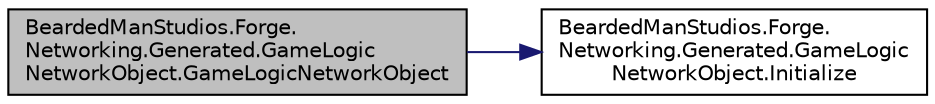 digraph "BeardedManStudios.Forge.Networking.Generated.GameLogicNetworkObject.GameLogicNetworkObject"
{
 // LATEX_PDF_SIZE
  edge [fontname="Helvetica",fontsize="10",labelfontname="Helvetica",labelfontsize="10"];
  node [fontname="Helvetica",fontsize="10",shape=record];
  rankdir="LR";
  Node2 [label="BeardedManStudios.Forge.\lNetworking.Generated.GameLogic\lNetworkObject.GameLogicNetworkObject",height=0.2,width=0.4,color="black", fillcolor="grey75", style="filled", fontcolor="black",tooltip=" "];
  Node2 -> Node3 [color="midnightblue",fontsize="10",style="solid",fontname="Helvetica"];
  Node3 [label="BeardedManStudios.Forge.\lNetworking.Generated.GameLogic\lNetworkObject.Initialize",height=0.2,width=0.4,color="black", fillcolor="white", style="filled",URL="$class_bearded_man_studios_1_1_forge_1_1_networking_1_1_generated_1_1_game_logic_network_object.html#a71bd966011d7e0c62a15c8bf91dce959",tooltip=" "];
}
